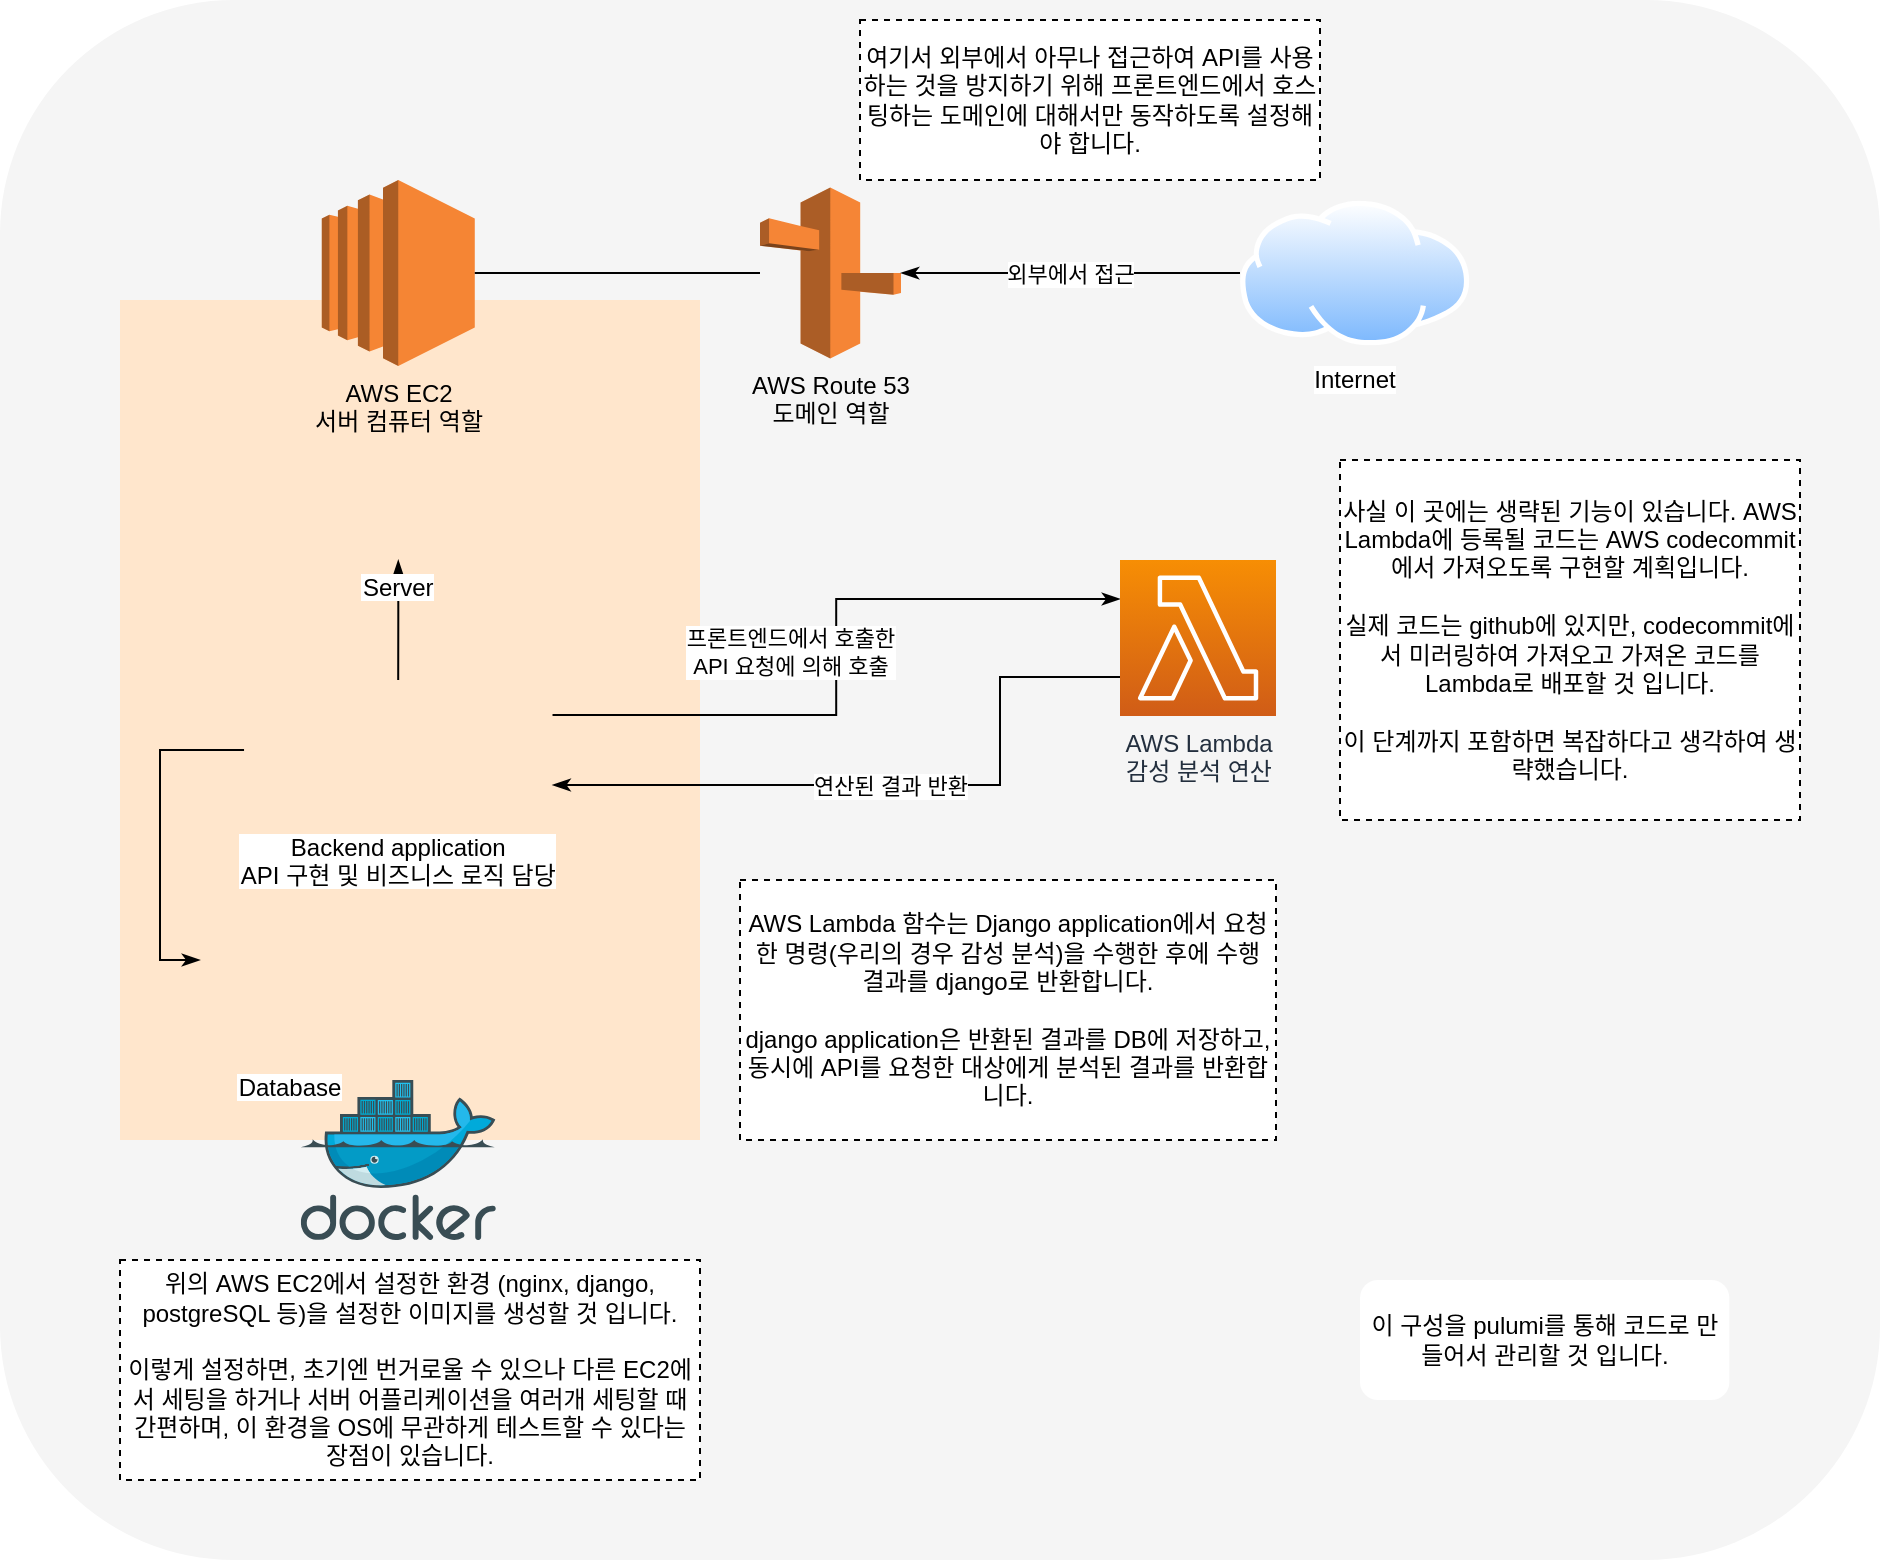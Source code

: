 <mxfile version="14.9.3" type="github">
  <diagram id="ImzwwgEOewGevcnxlFmK" name="Page-1">
    <mxGraphModel dx="2249" dy="1931" grid="1" gridSize="10" guides="1" tooltips="1" connect="1" arrows="1" fold="1" page="1" pageScale="1" pageWidth="827" pageHeight="1169" math="0" shadow="0">
      <root>
        <mxCell id="0" />
        <mxCell id="1" parent="0" />
        <mxCell id="H5YRQsvZ94Y67DmzZ0p0-33" value="" style="rounded=1;whiteSpace=wrap;html=1;fillColor=#f5f5f5;fontColor=#333333;strokeColor=none;" vertex="1" parent="1">
          <mxGeometry x="-70" y="-10" width="940" height="780" as="geometry" />
        </mxCell>
        <mxCell id="H5YRQsvZ94Y67DmzZ0p0-7" value="" style="rounded=0;whiteSpace=wrap;html=1;fillColor=#ffe6cc;strokeColor=none;" vertex="1" parent="1">
          <mxGeometry x="-10" y="140" width="290" height="420" as="geometry" />
        </mxCell>
        <mxCell id="H5YRQsvZ94Y67DmzZ0p0-1" value="AWS EC2&lt;br&gt;서버 컴퓨터 역할" style="outlineConnect=0;dashed=0;verticalLabelPosition=bottom;verticalAlign=top;align=center;html=1;shape=mxgraph.aws3.ec2;fillColor=#F58534;gradientColor=none;" vertex="1" parent="1">
          <mxGeometry x="90.89" y="80" width="76.5" height="93" as="geometry" />
        </mxCell>
        <mxCell id="H5YRQsvZ94Y67DmzZ0p0-5" style="edgeStyle=orthogonalEdgeStyle;rounded=0;orthogonalLoop=1;jettySize=auto;html=1;entryX=1;entryY=0.5;entryDx=0;entryDy=0;entryPerimeter=0;endArrow=none;endFill=0;" edge="1" parent="1" source="H5YRQsvZ94Y67DmzZ0p0-2" target="H5YRQsvZ94Y67DmzZ0p0-1">
          <mxGeometry relative="1" as="geometry" />
        </mxCell>
        <mxCell id="H5YRQsvZ94Y67DmzZ0p0-2" value="AWS Route 53&lt;br&gt;도메인 역할" style="outlineConnect=0;dashed=0;verticalLabelPosition=bottom;verticalAlign=top;align=center;html=1;shape=mxgraph.aws3.route_53;fillColor=#F58536;gradientColor=none;" vertex="1" parent="1">
          <mxGeometry x="310" y="83.75" width="70.5" height="85.5" as="geometry" />
        </mxCell>
        <mxCell id="H5YRQsvZ94Y67DmzZ0p0-6" value="외부에서 접근" style="edgeStyle=orthogonalEdgeStyle;rounded=0;orthogonalLoop=1;jettySize=auto;html=1;entryX=1;entryY=0.5;entryDx=0;entryDy=0;entryPerimeter=0;endArrow=classicThin;endFill=1;" edge="1" parent="1" source="H5YRQsvZ94Y67DmzZ0p0-3" target="H5YRQsvZ94Y67DmzZ0p0-2">
          <mxGeometry relative="1" as="geometry" />
        </mxCell>
        <mxCell id="H5YRQsvZ94Y67DmzZ0p0-3" value="Internet" style="aspect=fixed;perimeter=ellipsePerimeter;html=1;align=center;shadow=0;dashed=0;spacingTop=3;image;image=img/lib/active_directory/internet_cloud.svg;" vertex="1" parent="1">
          <mxGeometry x="550" y="90.38" width="114.68" height="72.25" as="geometry" />
        </mxCell>
        <mxCell id="H5YRQsvZ94Y67DmzZ0p0-21" value="프론트엔드에서 호출한&lt;br&gt;API 요청에 의해 호출" style="edgeStyle=orthogonalEdgeStyle;rounded=0;orthogonalLoop=1;jettySize=auto;html=1;exitX=1;exitY=0.25;exitDx=0;exitDy=0;entryX=0;entryY=0.25;entryDx=0;entryDy=0;entryPerimeter=0;startArrow=none;startFill=0;endArrow=classicThin;endFill=1;" edge="1" parent="1" source="H5YRQsvZ94Y67DmzZ0p0-8" target="H5YRQsvZ94Y67DmzZ0p0-20">
          <mxGeometry x="0.012" y="23" relative="1" as="geometry">
            <mxPoint as="offset" />
          </mxGeometry>
        </mxCell>
        <mxCell id="H5YRQsvZ94Y67DmzZ0p0-8" value="Backend application&#xa;API 구현 및 비즈니스 로직 담당" style="shape=image;verticalLabelPosition=bottom;labelBackgroundColor=#ffffff;verticalAlign=top;aspect=fixed;imageAspect=0;image=https://s3-ap-northeast-2.amazonaws.com/opentutorials-user-file/course/3718/10723.png;" vertex="1" parent="1">
          <mxGeometry x="52.02" y="330" width="154.24" height="70" as="geometry" />
        </mxCell>
        <mxCell id="H5YRQsvZ94Y67DmzZ0p0-12" style="edgeStyle=orthogonalEdgeStyle;rounded=0;orthogonalLoop=1;jettySize=auto;html=1;endArrow=none;endFill=0;startArrow=classicThin;startFill=1;" edge="1" parent="1" source="H5YRQsvZ94Y67DmzZ0p0-11" target="H5YRQsvZ94Y67DmzZ0p0-8">
          <mxGeometry relative="1" as="geometry" />
        </mxCell>
        <mxCell id="H5YRQsvZ94Y67DmzZ0p0-11" value="Server" style="shape=image;verticalLabelPosition=bottom;labelBackgroundColor=#ffffff;verticalAlign=top;aspect=fixed;imageAspect=0;image=https://www.nginx.com/wp-content/uploads/2018/08/NGINX-logo-rgb-large.png;" vertex="1" parent="1">
          <mxGeometry x="40" y="210" width="178.28" height="60" as="geometry" />
        </mxCell>
        <mxCell id="H5YRQsvZ94Y67DmzZ0p0-19" style="edgeStyle=orthogonalEdgeStyle;rounded=0;orthogonalLoop=1;jettySize=auto;html=1;entryX=0;entryY=0.5;entryDx=0;entryDy=0;startArrow=classicThin;startFill=1;endArrow=none;endFill=0;exitX=0;exitY=0.5;exitDx=0;exitDy=0;" edge="1" parent="1" source="H5YRQsvZ94Y67DmzZ0p0-17" target="H5YRQsvZ94Y67DmzZ0p0-8">
          <mxGeometry relative="1" as="geometry" />
        </mxCell>
        <mxCell id="H5YRQsvZ94Y67DmzZ0p0-17" value="Database" style="shape=image;verticalLabelPosition=bottom;labelBackgroundColor=#ffffff;verticalAlign=top;aspect=fixed;imageAspect=0;image=https://4.bp.blogspot.com/-JD-JX90QOXQ/VeQvWk6UowI/AAAAAAAABfc/deSP-ZCMc6c/w0/postgresql-logo.png;" vertex="1" parent="1">
          <mxGeometry x="30" y="420" width="90" height="100" as="geometry" />
        </mxCell>
        <mxCell id="H5YRQsvZ94Y67DmzZ0p0-24" value="연산된 결과 반환" style="edgeStyle=orthogonalEdgeStyle;rounded=0;orthogonalLoop=1;jettySize=auto;html=1;entryX=1;entryY=0.75;entryDx=0;entryDy=0;startArrow=none;startFill=0;endArrow=classicThin;endFill=1;exitX=0;exitY=0.75;exitDx=0;exitDy=0;exitPerimeter=0;" edge="1" parent="1" source="H5YRQsvZ94Y67DmzZ0p0-20" target="H5YRQsvZ94Y67DmzZ0p0-8">
          <mxGeometry relative="1" as="geometry">
            <Array as="points">
              <mxPoint x="430" y="329" />
              <mxPoint x="430" y="383" />
            </Array>
          </mxGeometry>
        </mxCell>
        <mxCell id="H5YRQsvZ94Y67DmzZ0p0-20" value="AWS Lambda&lt;br&gt;감성 분석 연산" style="points=[[0,0,0],[0.25,0,0],[0.5,0,0],[0.75,0,0],[1,0,0],[0,1,0],[0.25,1,0],[0.5,1,0],[0.75,1,0],[1,1,0],[0,0.25,0],[0,0.5,0],[0,0.75,0],[1,0.25,0],[1,0.5,0],[1,0.75,0]];outlineConnect=0;fontColor=#232F3E;gradientColor=#F78E04;gradientDirection=north;fillColor=#D05C17;strokeColor=#ffffff;dashed=0;verticalLabelPosition=bottom;verticalAlign=top;align=center;html=1;fontSize=12;fontStyle=0;aspect=fixed;shape=mxgraph.aws4.resourceIcon;resIcon=mxgraph.aws4.lambda;" vertex="1" parent="1">
          <mxGeometry x="490" y="270" width="78" height="78" as="geometry" />
        </mxCell>
        <mxCell id="H5YRQsvZ94Y67DmzZ0p0-27" value="AWS Lambda 함수는 Django application에서 요청한 명령(우리의 경우 감성 분석)을 수행한 후에 수행 결과를 django로 반환합니다.&lt;br&gt;&lt;br&gt;django application은 반환된 결과를 DB에 저장하고, 동시에 API를 요청한 대상에게 분석된 결과를 반환합니다." style="rounded=0;whiteSpace=wrap;html=1;dashed=1;" vertex="1" parent="1">
          <mxGeometry x="300" y="430" width="268" height="130" as="geometry" />
        </mxCell>
        <mxCell id="H5YRQsvZ94Y67DmzZ0p0-28" value="여기서 외부에서 아무나 접근하여 API를 사용하는 것을 방지하기 위해 프론트엔드에서 호스팅하는 도메인에 대해서만 동작하도록 설정해야 합니다." style="rounded=0;whiteSpace=wrap;html=1;dashed=1;" vertex="1" parent="1">
          <mxGeometry x="360" width="230" height="80" as="geometry" />
        </mxCell>
        <mxCell id="H5YRQsvZ94Y67DmzZ0p0-29" value="" style="aspect=fixed;html=1;points=[];align=center;image;fontSize=12;image=img/lib/mscae/Docker.svg;" vertex="1" parent="1">
          <mxGeometry x="80.36" y="530" width="97.56" height="80" as="geometry" />
        </mxCell>
        <mxCell id="H5YRQsvZ94Y67DmzZ0p0-30" value="위의 AWS EC2에서 설정한 환경 (nginx, django, postgreSQL 등)을 설정한 이미지를 생성할 것 입니다.&lt;br&gt;&lt;br&gt;이렇게 설정하면, 초기엔 번거로울 수 있으나 다른 EC2에서 세팅을 하거나 서버 어플리케이션을 여러개 세팅할 때 간편하며, 이 환경을 OS에 무관하게 테스트할 수 있다는 장점이 있습니다." style="rounded=0;whiteSpace=wrap;html=1;dashed=1;" vertex="1" parent="1">
          <mxGeometry x="-10" y="620" width="290" height="110" as="geometry" />
        </mxCell>
        <mxCell id="H5YRQsvZ94Y67DmzZ0p0-31" value="사실 이 곳에는 생략된 기능이 있습니다. AWS Lambda에 등록될 코드는 AWS codecommit에서 가져오도록 구현할 계획입니다.&lt;br&gt;&lt;br&gt;실제 코드는 github에 있지만, codecommit에서 미러링하여 가져오고 가져온 코드를 Lambda로 배포할 것 입니다.&lt;br&gt;&lt;br&gt;이 단계까지 포함하면 복잡하다고 생각하여 생략했습니다." style="rounded=0;whiteSpace=wrap;html=1;dashed=1;" vertex="1" parent="1">
          <mxGeometry x="600" y="220" width="230" height="180" as="geometry" />
        </mxCell>
        <mxCell id="H5YRQsvZ94Y67DmzZ0p0-34" value="이 구성을 pulumi를 통해 코드로 만들어서 관리할 것 입니다." style="rounded=1;whiteSpace=wrap;html=1;strokeColor=none;" vertex="1" parent="1">
          <mxGeometry x="610" y="630" width="184.68" height="60" as="geometry" />
        </mxCell>
      </root>
    </mxGraphModel>
  </diagram>
</mxfile>
